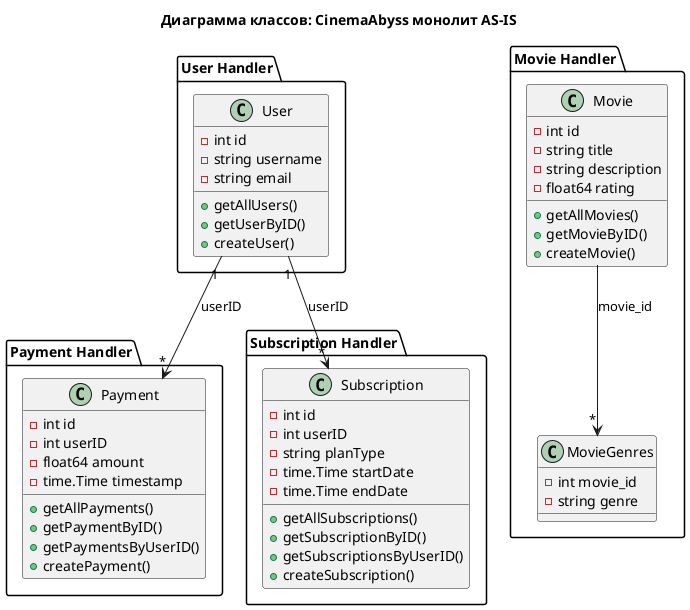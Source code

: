 @startuml

title Диаграмма классов: CinemaAbyss монолит AS-IS

package "User Handler" {
  class User {
    - int id
    - string username
    - string email

    + getAllUsers()
    + getUserByID()
    + createUser()
  }
}

package "Movie Handler" {
  class Movie {
    - int id
    - string title
    - string description
    - float64 rating

    + getAllMovies()
    + getMovieByID()
    + createMovie()
  }

  class MovieGenres {
    - int movie_id
    - string genre
  }
}

package "Payment Handler" {
  class Payment {
    - int id
    - int userID
    - float64 amount
    - time.Time timestamp

    + getAllPayments()
    + getPaymentByID()
    + getPaymentsByUserID()
    + createPayment()
  }
}

package "Subscription Handler" {
  class Subscription {
    - int id
    - int userID
    - string planType
    - time.Time startDate
    - time.Time endDate

    + getAllSubscriptions()
    + getSubscriptionByID()
    + getSubscriptionsByUserID()
    + createSubscription()
  }
}

' Отношения между сущностями
User "1" --> "*" Payment : userID
User "1" --> "*" Subscription : userID
Movie --> "*" MovieGenres : movie_id

@enduml
